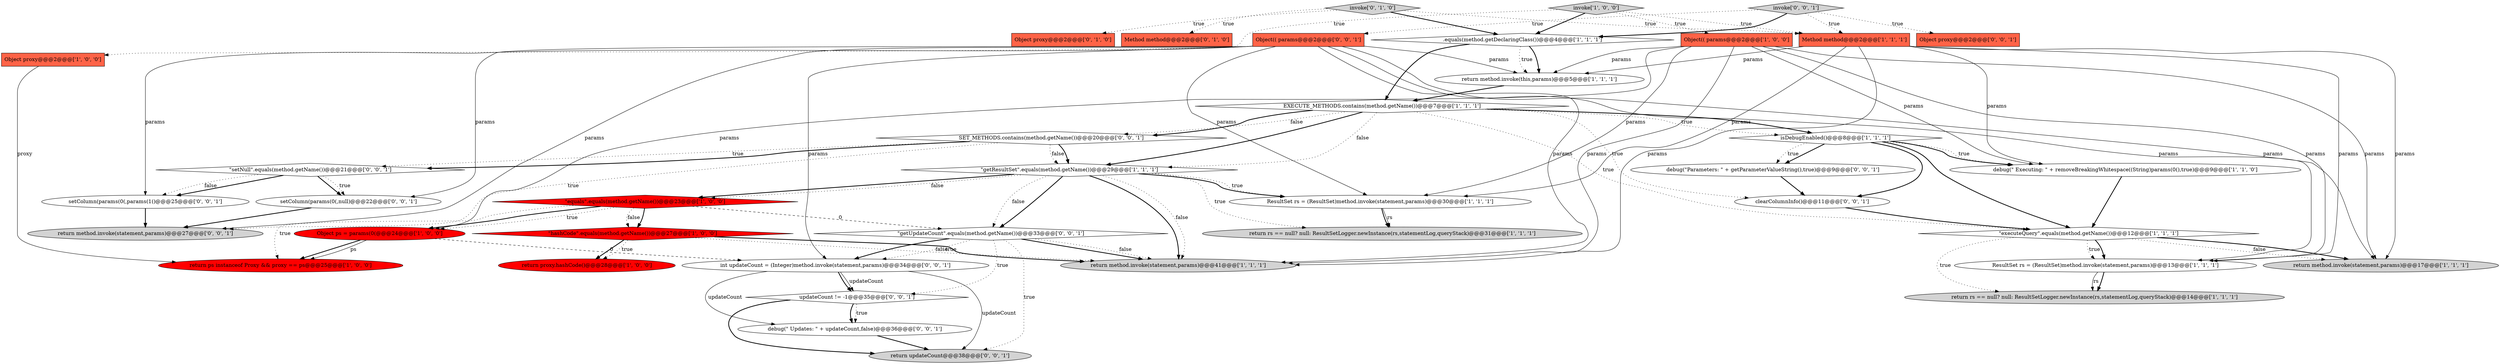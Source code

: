 digraph {
22 [style = filled, label = "Object proxy@@@2@@@['0', '1', '0']", fillcolor = tomato, shape = box image = "AAA0AAABBB2BBB"];
14 [style = filled, label = "return method.invoke(this,params)@@@5@@@['1', '1', '1']", fillcolor = white, shape = ellipse image = "AAA0AAABBB1BBB"];
13 [style = filled, label = "return rs == null? null: ResultSetLogger.newInstance(rs,statementLog,queryStack)@@@31@@@['1', '1', '1']", fillcolor = lightgray, shape = ellipse image = "AAA0AAABBB1BBB"];
36 [style = filled, label = "invoke['0', '0', '1']", fillcolor = lightgray, shape = diamond image = "AAA0AAABBB3BBB"];
11 [style = filled, label = "return ps instanceof Proxy && proxy == ps@@@25@@@['1', '0', '0']", fillcolor = red, shape = ellipse image = "AAA1AAABBB1BBB"];
15 [style = filled, label = "\"equals\".equals(method.getName())@@@23@@@['1', '0', '0']", fillcolor = red, shape = diamond image = "AAA1AAABBB1BBB"];
16 [style = filled, label = "isDebugEnabled()@@@8@@@['1', '1', '1']", fillcolor = white, shape = diamond image = "AAA0AAABBB1BBB"];
20 [style = filled, label = "\"hashCode\".equals(method.getName())@@@27@@@['1', '0', '0']", fillcolor = red, shape = diamond image = "AAA1AAABBB1BBB"];
25 [style = filled, label = "debug(\" Updates: \" + updateCount,false)@@@36@@@['0', '0', '1']", fillcolor = white, shape = ellipse image = "AAA0AAABBB3BBB"];
9 [style = filled, label = "return proxy.hashCode()@@@28@@@['1', '0', '0']", fillcolor = red, shape = ellipse image = "AAA1AAABBB1BBB"];
27 [style = filled, label = "int updateCount = (Integer)method.invoke(statement,params)@@@34@@@['0', '0', '1']", fillcolor = white, shape = ellipse image = "AAA0AAABBB3BBB"];
38 [style = filled, label = "return method.invoke(statement,params)@@@27@@@['0', '0', '1']", fillcolor = lightgray, shape = ellipse image = "AAA0AAABBB3BBB"];
2 [style = filled, label = "return method.invoke(statement,params)@@@17@@@['1', '1', '1']", fillcolor = lightgray, shape = ellipse image = "AAA0AAABBB1BBB"];
10 [style = filled, label = "return rs == null? null: ResultSetLogger.newInstance(rs,statementLog,queryStack)@@@14@@@['1', '1', '1']", fillcolor = lightgray, shape = ellipse image = "AAA0AAABBB1BBB"];
23 [style = filled, label = "invoke['0', '1', '0']", fillcolor = lightgray, shape = diamond image = "AAA0AAABBB2BBB"];
34 [style = filled, label = "clearColumnInfo()@@@11@@@['0', '0', '1']", fillcolor = white, shape = ellipse image = "AAA0AAABBB3BBB"];
35 [style = filled, label = "return updateCount@@@38@@@['0', '0', '1']", fillcolor = lightgray, shape = ellipse image = "AAA0AAABBB3BBB"];
39 [style = filled, label = "setColumn(params(0(,null)@@@22@@@['0', '0', '1']", fillcolor = white, shape = ellipse image = "AAA0AAABBB3BBB"];
31 [style = filled, label = "debug(\"Parameters: \" + getParameterValueString(),true)@@@9@@@['0', '0', '1']", fillcolor = white, shape = ellipse image = "AAA0AAABBB3BBB"];
3 [style = filled, label = "Object proxy@@@2@@@['1', '0', '0']", fillcolor = tomato, shape = box image = "AAA0AAABBB1BBB"];
18 [style = filled, label = "Method method@@@2@@@['1', '1', '1']", fillcolor = tomato, shape = box image = "AAA0AAABBB1BBB"];
7 [style = filled, label = "debug(\" Executing: \" + removeBreakingWhitespace((String)params(0(),true)@@@9@@@['1', '1', '0']", fillcolor = white, shape = ellipse image = "AAA0AAABBB1BBB"];
33 [style = filled, label = "setColumn(params(0(,params(1()@@@25@@@['0', '0', '1']", fillcolor = white, shape = ellipse image = "AAA0AAABBB3BBB"];
17 [style = filled, label = "ResultSet rs = (ResultSet)method.invoke(statement,params)@@@30@@@['1', '1', '1']", fillcolor = white, shape = ellipse image = "AAA0AAABBB1BBB"];
28 [style = filled, label = "\"getUpdateCount\".equals(method.getName())@@@33@@@['0', '0', '1']", fillcolor = white, shape = diamond image = "AAA0AAABBB3BBB"];
8 [style = filled, label = "Object(( params@@@2@@@['1', '0', '0']", fillcolor = tomato, shape = box image = "AAA0AAABBB1BBB"];
1 [style = filled, label = "invoke['1', '0', '0']", fillcolor = lightgray, shape = diamond image = "AAA0AAABBB1BBB"];
12 [style = filled, label = "\"executeQuery\".equals(method.getName())@@@12@@@['1', '1', '1']", fillcolor = white, shape = diamond image = "AAA0AAABBB1BBB"];
32 [style = filled, label = "\"setNull\".equals(method.getName())@@@21@@@['0', '0', '1']", fillcolor = white, shape = diamond image = "AAA0AAABBB3BBB"];
24 [style = filled, label = "Method method@@@2@@@['0', '1', '0']", fillcolor = tomato, shape = box image = "AAA0AAABBB2BBB"];
6 [style = filled, label = "return method.invoke(statement,params)@@@41@@@['1', '1', '1']", fillcolor = lightgray, shape = ellipse image = "AAA0AAABBB1BBB"];
26 [style = filled, label = "SET_METHODS.contains(method.getName())@@@20@@@['0', '0', '1']", fillcolor = white, shape = diamond image = "AAA0AAABBB3BBB"];
37 [style = filled, label = "updateCount != -1@@@35@@@['0', '0', '1']", fillcolor = white, shape = diamond image = "AAA0AAABBB3BBB"];
29 [style = filled, label = "Object(( params@@@2@@@['0', '0', '1']", fillcolor = tomato, shape = box image = "AAA0AAABBB3BBB"];
5 [style = filled, label = "Object ps = params(0(@@@24@@@['1', '0', '0']", fillcolor = red, shape = ellipse image = "AAA1AAABBB1BBB"];
21 [style = filled, label = "ResultSet rs = (ResultSet)method.invoke(statement,params)@@@13@@@['1', '1', '1']", fillcolor = white, shape = ellipse image = "AAA0AAABBB1BBB"];
30 [style = filled, label = "Object proxy@@@2@@@['0', '0', '1']", fillcolor = tomato, shape = box image = "AAA0AAABBB3BBB"];
0 [style = filled, label = ".equals(method.getDeclaringClass())@@@4@@@['1', '1', '1']", fillcolor = white, shape = diamond image = "AAA0AAABBB1BBB"];
4 [style = filled, label = "EXECUTE_METHODS.contains(method.getName())@@@7@@@['1', '1', '1']", fillcolor = white, shape = diamond image = "AAA0AAABBB1BBB"];
19 [style = filled, label = "\"getResultSet\".equals(method.getName())@@@29@@@['1', '1', '1']", fillcolor = white, shape = diamond image = "AAA0AAABBB1BBB"];
21->10 [style = bold, label=""];
28->6 [style = bold, label=""];
27->25 [style = solid, label="updateCount"];
23->22 [style = dotted, label="true"];
20->9 [style = bold, label=""];
28->35 [style = dotted, label="true"];
12->2 [style = dotted, label="false"];
29->14 [style = solid, label="params"];
16->7 [style = bold, label=""];
18->21 [style = solid, label="params"];
28->6 [style = dotted, label="false"];
25->35 [style = bold, label=""];
12->21 [style = dotted, label="true"];
1->3 [style = dotted, label="true"];
16->7 [style = dotted, label="true"];
12->2 [style = bold, label=""];
0->14 [style = bold, label=""];
36->0 [style = bold, label=""];
29->17 [style = solid, label="params"];
23->18 [style = dotted, label="true"];
15->20 [style = bold, label=""];
39->38 [style = bold, label=""];
15->20 [style = dotted, label="false"];
28->27 [style = dotted, label="true"];
19->28 [style = bold, label=""];
19->15 [style = bold, label=""];
4->16 [style = bold, label=""];
26->32 [style = bold, label=""];
15->28 [style = dashed, label="0"];
3->11 [style = solid, label="proxy"];
19->17 [style = dotted, label="true"];
12->21 [style = bold, label=""];
4->19 [style = dotted, label="false"];
29->2 [style = solid, label="params"];
4->19 [style = bold, label=""];
16->34 [style = bold, label=""];
1->0 [style = bold, label=""];
8->2 [style = solid, label="params"];
19->6 [style = bold, label=""];
8->17 [style = solid, label="params"];
18->6 [style = solid, label="params"];
29->6 [style = solid, label="params"];
1->18 [style = dotted, label="true"];
5->27 [style = dashed, label="0"];
12->10 [style = dotted, label="true"];
26->32 [style = dotted, label="true"];
1->8 [style = dotted, label="true"];
29->39 [style = solid, label="params"];
0->14 [style = dotted, label="true"];
5->11 [style = bold, label=""];
36->29 [style = dotted, label="true"];
8->7 [style = solid, label="params"];
28->37 [style = dotted, label="true"];
23->24 [style = dotted, label="true"];
8->14 [style = solid, label="params"];
14->4 [style = bold, label=""];
29->33 [style = solid, label="params"];
15->5 [style = dotted, label="true"];
18->14 [style = solid, label="params"];
20->6 [style = dotted, label="false"];
20->9 [style = dotted, label="true"];
18->2 [style = solid, label="params"];
37->25 [style = bold, label=""];
29->27 [style = solid, label="params"];
8->5 [style = solid, label="params"];
29->38 [style = solid, label="params"];
26->19 [style = dotted, label="false"];
19->17 [style = bold, label=""];
26->19 [style = bold, label=""];
37->25 [style = dotted, label="true"];
23->0 [style = bold, label=""];
32->33 [style = bold, label=""];
31->34 [style = bold, label=""];
27->37 [style = bold, label=""];
26->38 [style = dotted, label="true"];
16->31 [style = bold, label=""];
18->7 [style = solid, label="params"];
27->37 [style = solid, label="updateCount"];
15->11 [style = dotted, label="true"];
32->39 [style = bold, label=""];
17->13 [style = bold, label=""];
37->35 [style = bold, label=""];
36->18 [style = dotted, label="true"];
29->21 [style = solid, label="params"];
4->12 [style = dotted, label="true"];
16->31 [style = dotted, label="true"];
21->10 [style = solid, label="rs"];
36->30 [style = dotted, label="true"];
32->33 [style = dotted, label="false"];
32->39 [style = dotted, label="true"];
7->12 [style = bold, label=""];
19->15 [style = dotted, label="false"];
19->28 [style = dotted, label="false"];
4->26 [style = bold, label=""];
19->13 [style = dotted, label="true"];
20->6 [style = bold, label=""];
34->12 [style = bold, label=""];
8->6 [style = solid, label="params"];
18->17 [style = solid, label="params"];
15->5 [style = bold, label=""];
17->13 [style = solid, label="rs"];
27->35 [style = solid, label="updateCount"];
5->11 [style = solid, label="ps"];
0->4 [style = bold, label=""];
8->21 [style = solid, label="params"];
4->34 [style = dotted, label="true"];
33->38 [style = bold, label=""];
4->16 [style = dotted, label="true"];
4->26 [style = dotted, label="false"];
28->27 [style = bold, label=""];
16->12 [style = bold, label=""];
19->6 [style = dotted, label="false"];
}
